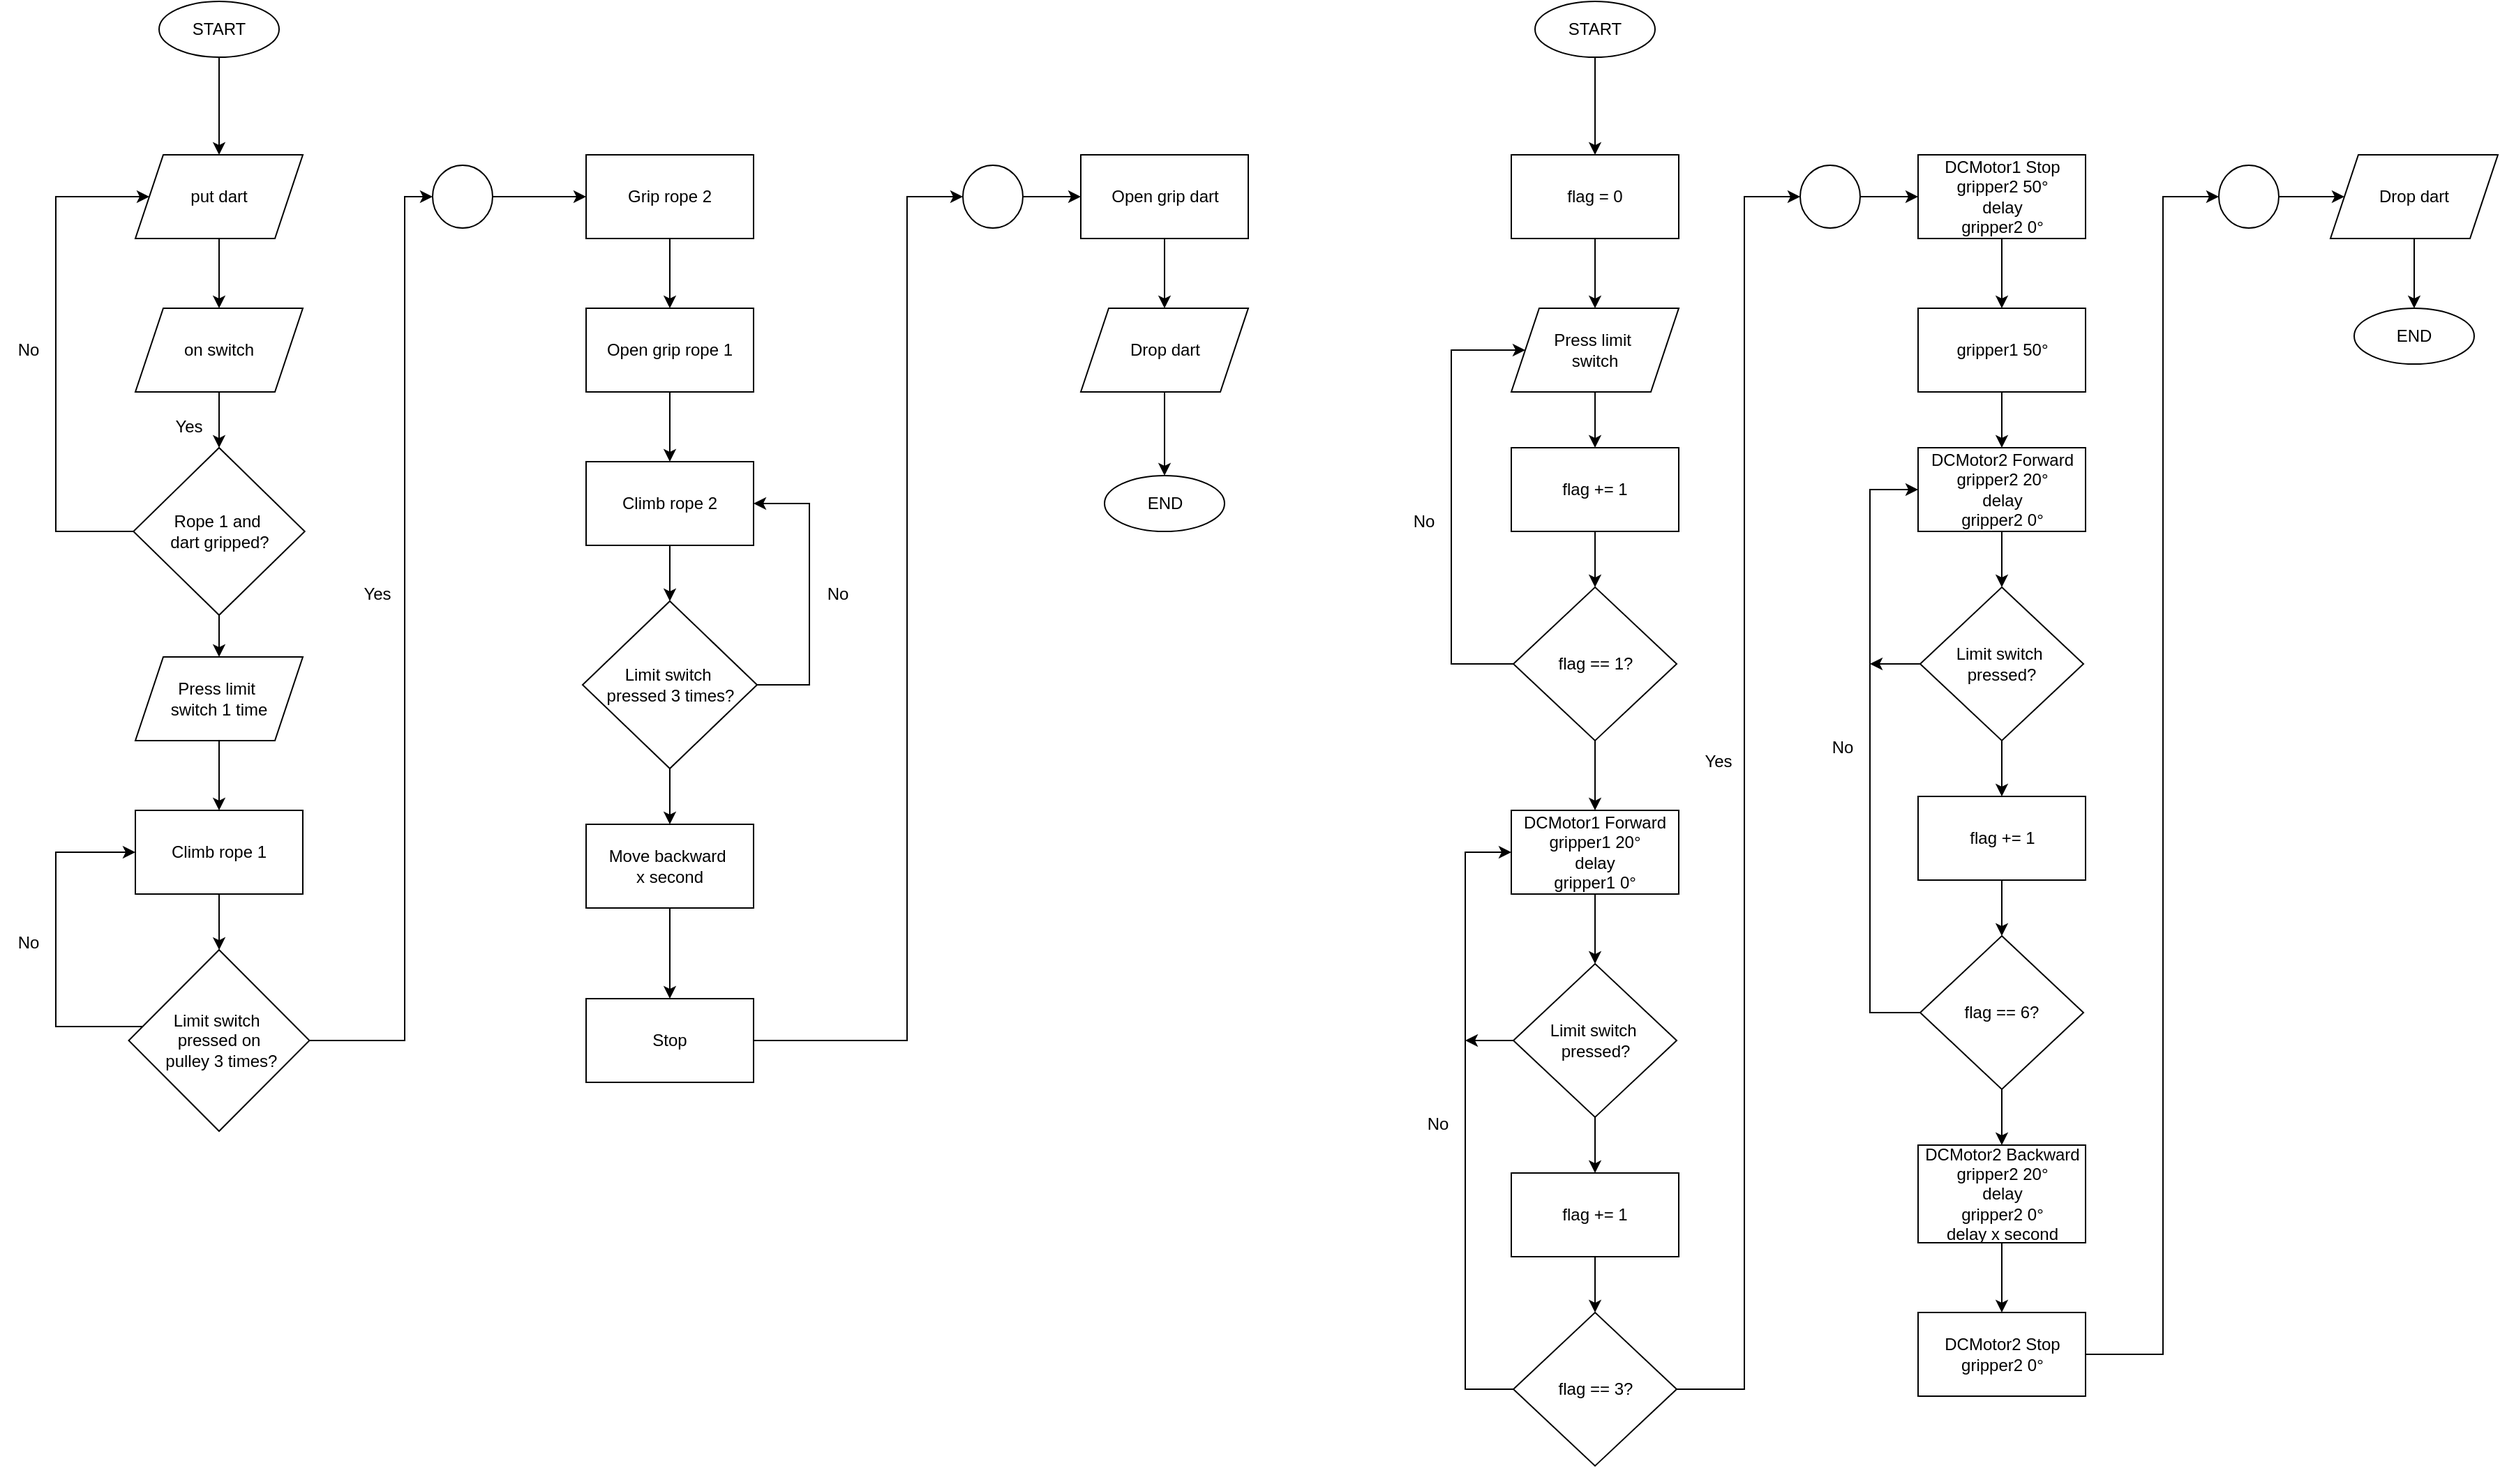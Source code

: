 <mxfile version="24.6.4" type="device">
  <diagram name="Page-1" id="tODwR5X9n59LZSlbhe1o">
    <mxGraphModel dx="2600" dy="1520" grid="1" gridSize="10" guides="1" tooltips="1" connect="1" arrows="1" fold="1" page="1" pageScale="1" pageWidth="827" pageHeight="1169" math="0" shadow="0">
      <root>
        <mxCell id="0" />
        <mxCell id="1" parent="0" />
        <mxCell id="gAvPtvqaWxuD1zK3mVrF-6" value="" style="edgeStyle=orthogonalEdgeStyle;rounded=0;orthogonalLoop=1;jettySize=auto;html=1;" edge="1" parent="1" source="gAvPtvqaWxuD1zK3mVrF-2" target="gAvPtvqaWxuD1zK3mVrF-5">
          <mxGeometry relative="1" as="geometry" />
        </mxCell>
        <mxCell id="gAvPtvqaWxuD1zK3mVrF-2" value="START" style="ellipse;whiteSpace=wrap;html=1;" vertex="1" parent="1">
          <mxGeometry x="144" y="30" width="86" height="40" as="geometry" />
        </mxCell>
        <mxCell id="gAvPtvqaWxuD1zK3mVrF-12" value="" style="edgeStyle=orthogonalEdgeStyle;rounded=0;orthogonalLoop=1;jettySize=auto;html=1;" edge="1" parent="1" source="gAvPtvqaWxuD1zK3mVrF-5" target="gAvPtvqaWxuD1zK3mVrF-11">
          <mxGeometry relative="1" as="geometry" />
        </mxCell>
        <mxCell id="gAvPtvqaWxuD1zK3mVrF-5" value="put dart" style="shape=parallelogram;perimeter=parallelogramPerimeter;whiteSpace=wrap;html=1;fixedSize=1;" vertex="1" parent="1">
          <mxGeometry x="127" y="140" width="120" height="60" as="geometry" />
        </mxCell>
        <mxCell id="gAvPtvqaWxuD1zK3mVrF-14" value="" style="edgeStyle=orthogonalEdgeStyle;rounded=0;orthogonalLoop=1;jettySize=auto;html=1;" edge="1" parent="1" source="gAvPtvqaWxuD1zK3mVrF-11" target="gAvPtvqaWxuD1zK3mVrF-13">
          <mxGeometry relative="1" as="geometry" />
        </mxCell>
        <mxCell id="gAvPtvqaWxuD1zK3mVrF-11" value="on switch" style="shape=parallelogram;perimeter=parallelogramPerimeter;whiteSpace=wrap;html=1;fixedSize=1;" vertex="1" parent="1">
          <mxGeometry x="127" y="250" width="120" height="60" as="geometry" />
        </mxCell>
        <mxCell id="gAvPtvqaWxuD1zK3mVrF-15" style="edgeStyle=orthogonalEdgeStyle;rounded=0;orthogonalLoop=1;jettySize=auto;html=1;entryX=0;entryY=0.5;entryDx=0;entryDy=0;" edge="1" parent="1" source="gAvPtvqaWxuD1zK3mVrF-13" target="gAvPtvqaWxuD1zK3mVrF-5">
          <mxGeometry relative="1" as="geometry">
            <Array as="points">
              <mxPoint x="70" y="410" />
              <mxPoint x="70" y="170" />
            </Array>
          </mxGeometry>
        </mxCell>
        <mxCell id="gAvPtvqaWxuD1zK3mVrF-18" value="" style="edgeStyle=orthogonalEdgeStyle;rounded=0;orthogonalLoop=1;jettySize=auto;html=1;" edge="1" parent="1" source="gAvPtvqaWxuD1zK3mVrF-13" target="gAvPtvqaWxuD1zK3mVrF-17">
          <mxGeometry relative="1" as="geometry" />
        </mxCell>
        <mxCell id="gAvPtvqaWxuD1zK3mVrF-13" value="Rope 1 and&amp;nbsp;&lt;div&gt;dart gripped?&lt;/div&gt;" style="rhombus;whiteSpace=wrap;html=1;" vertex="1" parent="1">
          <mxGeometry x="125.63" y="350" width="122.75" height="120" as="geometry" />
        </mxCell>
        <mxCell id="gAvPtvqaWxuD1zK3mVrF-16" value="No" style="text;html=1;align=center;verticalAlign=middle;resizable=0;points=[];autosize=1;strokeColor=none;fillColor=none;" vertex="1" parent="1">
          <mxGeometry x="30" y="265" width="40" height="30" as="geometry" />
        </mxCell>
        <mxCell id="gAvPtvqaWxuD1zK3mVrF-44" style="edgeStyle=orthogonalEdgeStyle;rounded=0;orthogonalLoop=1;jettySize=auto;html=1;entryX=0.5;entryY=0;entryDx=0;entryDy=0;" edge="1" parent="1" source="gAvPtvqaWxuD1zK3mVrF-17" target="gAvPtvqaWxuD1zK3mVrF-19">
          <mxGeometry relative="1" as="geometry" />
        </mxCell>
        <mxCell id="gAvPtvqaWxuD1zK3mVrF-17" value="Press limit&amp;nbsp;&lt;div&gt;switch 1 time&lt;/div&gt;" style="shape=parallelogram;perimeter=parallelogramPerimeter;whiteSpace=wrap;html=1;fixedSize=1;" vertex="1" parent="1">
          <mxGeometry x="127" y="500" width="120" height="60" as="geometry" />
        </mxCell>
        <mxCell id="gAvPtvqaWxuD1zK3mVrF-24" value="" style="edgeStyle=orthogonalEdgeStyle;rounded=0;orthogonalLoop=1;jettySize=auto;html=1;" edge="1" parent="1" source="gAvPtvqaWxuD1zK3mVrF-19" target="gAvPtvqaWxuD1zK3mVrF-23">
          <mxGeometry relative="1" as="geometry" />
        </mxCell>
        <mxCell id="gAvPtvqaWxuD1zK3mVrF-19" value="Climb rope 1" style="whiteSpace=wrap;html=1;" vertex="1" parent="1">
          <mxGeometry x="127" y="610" width="120" height="60" as="geometry" />
        </mxCell>
        <mxCell id="gAvPtvqaWxuD1zK3mVrF-21" value="Yes" style="text;html=1;align=center;verticalAlign=middle;resizable=0;points=[];autosize=1;strokeColor=none;fillColor=none;" vertex="1" parent="1">
          <mxGeometry x="145" y="320" width="40" height="30" as="geometry" />
        </mxCell>
        <mxCell id="gAvPtvqaWxuD1zK3mVrF-33" style="edgeStyle=orthogonalEdgeStyle;rounded=0;orthogonalLoop=1;jettySize=auto;html=1;entryX=0;entryY=0.5;entryDx=0;entryDy=0;" edge="1" parent="1" source="gAvPtvqaWxuD1zK3mVrF-23" target="gAvPtvqaWxuD1zK3mVrF-19">
          <mxGeometry relative="1" as="geometry">
            <mxPoint x="50" y="740" as="targetPoint" />
            <Array as="points">
              <mxPoint x="70" y="765" />
              <mxPoint x="70" y="640" />
            </Array>
          </mxGeometry>
        </mxCell>
        <mxCell id="gAvPtvqaWxuD1zK3mVrF-37" value="" style="edgeStyle=orthogonalEdgeStyle;rounded=0;orthogonalLoop=1;jettySize=auto;html=1;entryX=0;entryY=0.5;entryDx=0;entryDy=0;" edge="1" parent="1" source="gAvPtvqaWxuD1zK3mVrF-23" target="gAvPtvqaWxuD1zK3mVrF-36">
          <mxGeometry relative="1" as="geometry">
            <Array as="points">
              <mxPoint x="320" y="775" />
              <mxPoint x="320" y="170" />
            </Array>
          </mxGeometry>
        </mxCell>
        <mxCell id="gAvPtvqaWxuD1zK3mVrF-23" value="Limit switch&amp;nbsp;&lt;div&gt;pressed on&lt;/div&gt;&lt;div&gt;&amp;nbsp;pulley 3 times?&lt;/div&gt;" style="rhombus;whiteSpace=wrap;html=1;" vertex="1" parent="1">
          <mxGeometry x="122.25" y="710" width="129.5" height="130" as="geometry" />
        </mxCell>
        <mxCell id="gAvPtvqaWxuD1zK3mVrF-40" style="edgeStyle=orthogonalEdgeStyle;rounded=0;orthogonalLoop=1;jettySize=auto;html=1;entryX=0;entryY=0.5;entryDx=0;entryDy=0;" edge="1" parent="1" source="gAvPtvqaWxuD1zK3mVrF-36">
          <mxGeometry relative="1" as="geometry">
            <mxPoint x="450.0" y="170" as="targetPoint" />
          </mxGeometry>
        </mxCell>
        <mxCell id="gAvPtvqaWxuD1zK3mVrF-36" value="" style="ellipse;whiteSpace=wrap;html=1;" vertex="1" parent="1">
          <mxGeometry x="340" y="147.5" width="43" height="45" as="geometry" />
        </mxCell>
        <mxCell id="gAvPtvqaWxuD1zK3mVrF-38" value="No" style="text;html=1;align=center;verticalAlign=middle;resizable=0;points=[];autosize=1;strokeColor=none;fillColor=none;" vertex="1" parent="1">
          <mxGeometry x="30" y="690" width="40" height="30" as="geometry" />
        </mxCell>
        <mxCell id="gAvPtvqaWxuD1zK3mVrF-39" value="Yes" style="text;html=1;align=center;verticalAlign=middle;resizable=0;points=[];autosize=1;strokeColor=none;fillColor=none;" vertex="1" parent="1">
          <mxGeometry x="280" y="440" width="40" height="30" as="geometry" />
        </mxCell>
        <mxCell id="gAvPtvqaWxuD1zK3mVrF-47" value="" style="edgeStyle=orthogonalEdgeStyle;rounded=0;orthogonalLoop=1;jettySize=auto;html=1;" edge="1" parent="1" source="gAvPtvqaWxuD1zK3mVrF-45" target="gAvPtvqaWxuD1zK3mVrF-46">
          <mxGeometry relative="1" as="geometry" />
        </mxCell>
        <mxCell id="gAvPtvqaWxuD1zK3mVrF-45" value="Grip rope 2" style="rounded=0;whiteSpace=wrap;html=1;" vertex="1" parent="1">
          <mxGeometry x="450" y="140" width="120" height="60" as="geometry" />
        </mxCell>
        <mxCell id="gAvPtvqaWxuD1zK3mVrF-49" value="" style="edgeStyle=orthogonalEdgeStyle;rounded=0;orthogonalLoop=1;jettySize=auto;html=1;" edge="1" parent="1" source="gAvPtvqaWxuD1zK3mVrF-46" target="gAvPtvqaWxuD1zK3mVrF-48">
          <mxGeometry relative="1" as="geometry" />
        </mxCell>
        <mxCell id="gAvPtvqaWxuD1zK3mVrF-46" value="Open grip rope 1" style="whiteSpace=wrap;html=1;rounded=0;" vertex="1" parent="1">
          <mxGeometry x="450" y="250" width="120" height="60" as="geometry" />
        </mxCell>
        <mxCell id="gAvPtvqaWxuD1zK3mVrF-51" value="" style="edgeStyle=orthogonalEdgeStyle;rounded=0;orthogonalLoop=1;jettySize=auto;html=1;" edge="1" parent="1" source="gAvPtvqaWxuD1zK3mVrF-48" target="gAvPtvqaWxuD1zK3mVrF-50">
          <mxGeometry relative="1" as="geometry" />
        </mxCell>
        <mxCell id="gAvPtvqaWxuD1zK3mVrF-48" value="Climb rope 2" style="whiteSpace=wrap;html=1;rounded=0;" vertex="1" parent="1">
          <mxGeometry x="450" y="360" width="120" height="60" as="geometry" />
        </mxCell>
        <mxCell id="gAvPtvqaWxuD1zK3mVrF-52" style="edgeStyle=orthogonalEdgeStyle;rounded=0;orthogonalLoop=1;jettySize=auto;html=1;entryX=1;entryY=0.5;entryDx=0;entryDy=0;" edge="1" parent="1" source="gAvPtvqaWxuD1zK3mVrF-50" target="gAvPtvqaWxuD1zK3mVrF-48">
          <mxGeometry relative="1" as="geometry">
            <Array as="points">
              <mxPoint x="610" y="520" />
              <mxPoint x="610" y="390" />
            </Array>
          </mxGeometry>
        </mxCell>
        <mxCell id="gAvPtvqaWxuD1zK3mVrF-55" value="" style="edgeStyle=orthogonalEdgeStyle;rounded=0;orthogonalLoop=1;jettySize=auto;html=1;" edge="1" parent="1" source="gAvPtvqaWxuD1zK3mVrF-50" target="gAvPtvqaWxuD1zK3mVrF-54">
          <mxGeometry relative="1" as="geometry" />
        </mxCell>
        <mxCell id="gAvPtvqaWxuD1zK3mVrF-50" value="Limit switch&amp;nbsp;&lt;div&gt;pressed 3 times?&lt;/div&gt;" style="rhombus;whiteSpace=wrap;html=1;rounded=0;" vertex="1" parent="1">
          <mxGeometry x="447.5" y="460" width="125" height="120" as="geometry" />
        </mxCell>
        <mxCell id="gAvPtvqaWxuD1zK3mVrF-53" value="No" style="text;html=1;align=center;verticalAlign=middle;resizable=0;points=[];autosize=1;strokeColor=none;fillColor=none;" vertex="1" parent="1">
          <mxGeometry x="610" y="440" width="40" height="30" as="geometry" />
        </mxCell>
        <mxCell id="gAvPtvqaWxuD1zK3mVrF-59" value="" style="edgeStyle=orthogonalEdgeStyle;rounded=0;orthogonalLoop=1;jettySize=auto;html=1;" edge="1" parent="1" source="gAvPtvqaWxuD1zK3mVrF-54" target="gAvPtvqaWxuD1zK3mVrF-58">
          <mxGeometry relative="1" as="geometry" />
        </mxCell>
        <mxCell id="gAvPtvqaWxuD1zK3mVrF-54" value="Move backward&amp;nbsp;&lt;div&gt;x second&lt;/div&gt;" style="whiteSpace=wrap;html=1;rounded=0;" vertex="1" parent="1">
          <mxGeometry x="450" y="620" width="120" height="60" as="geometry" />
        </mxCell>
        <mxCell id="gAvPtvqaWxuD1zK3mVrF-64" style="edgeStyle=orthogonalEdgeStyle;rounded=0;orthogonalLoop=1;jettySize=auto;html=1;" edge="1" parent="1" source="gAvPtvqaWxuD1zK3mVrF-58" target="gAvPtvqaWxuD1zK3mVrF-63">
          <mxGeometry relative="1" as="geometry">
            <Array as="points">
              <mxPoint x="680" y="775" />
              <mxPoint x="680" y="170" />
            </Array>
          </mxGeometry>
        </mxCell>
        <mxCell id="gAvPtvqaWxuD1zK3mVrF-58" value="Stop" style="whiteSpace=wrap;html=1;rounded=0;" vertex="1" parent="1">
          <mxGeometry x="450" y="745" width="120" height="60" as="geometry" />
        </mxCell>
        <mxCell id="gAvPtvqaWxuD1zK3mVrF-71" value="" style="edgeStyle=orthogonalEdgeStyle;rounded=0;orthogonalLoop=1;jettySize=auto;html=1;" edge="1" parent="1" source="gAvPtvqaWxuD1zK3mVrF-63" target="gAvPtvqaWxuD1zK3mVrF-70">
          <mxGeometry relative="1" as="geometry" />
        </mxCell>
        <mxCell id="gAvPtvqaWxuD1zK3mVrF-63" value="" style="ellipse;whiteSpace=wrap;html=1;" vertex="1" parent="1">
          <mxGeometry x="720" y="147.5" width="43" height="45" as="geometry" />
        </mxCell>
        <mxCell id="gAvPtvqaWxuD1zK3mVrF-73" value="" style="edgeStyle=orthogonalEdgeStyle;rounded=0;orthogonalLoop=1;jettySize=auto;html=1;" edge="1" parent="1" source="gAvPtvqaWxuD1zK3mVrF-70" target="gAvPtvqaWxuD1zK3mVrF-72">
          <mxGeometry relative="1" as="geometry" />
        </mxCell>
        <mxCell id="gAvPtvqaWxuD1zK3mVrF-70" value="Open grip dart" style="whiteSpace=wrap;html=1;" vertex="1" parent="1">
          <mxGeometry x="804.5" y="140" width="120" height="60" as="geometry" />
        </mxCell>
        <mxCell id="gAvPtvqaWxuD1zK3mVrF-75" style="edgeStyle=orthogonalEdgeStyle;rounded=0;orthogonalLoop=1;jettySize=auto;html=1;entryX=0.5;entryY=0;entryDx=0;entryDy=0;" edge="1" parent="1" source="gAvPtvqaWxuD1zK3mVrF-72" target="gAvPtvqaWxuD1zK3mVrF-74">
          <mxGeometry relative="1" as="geometry" />
        </mxCell>
        <mxCell id="gAvPtvqaWxuD1zK3mVrF-72" value="Drop dart" style="shape=parallelogram;perimeter=parallelogramPerimeter;whiteSpace=wrap;html=1;fixedSize=1;" vertex="1" parent="1">
          <mxGeometry x="804.5" y="250" width="120" height="60" as="geometry" />
        </mxCell>
        <mxCell id="gAvPtvqaWxuD1zK3mVrF-74" value="END" style="ellipse;whiteSpace=wrap;html=1;" vertex="1" parent="1">
          <mxGeometry x="821.5" y="370" width="86" height="40" as="geometry" />
        </mxCell>
        <mxCell id="gAvPtvqaWxuD1zK3mVrF-78" value="" style="edgeStyle=orthogonalEdgeStyle;rounded=0;orthogonalLoop=1;jettySize=auto;html=1;" edge="1" parent="1" source="gAvPtvqaWxuD1zK3mVrF-76" target="gAvPtvqaWxuD1zK3mVrF-77">
          <mxGeometry relative="1" as="geometry" />
        </mxCell>
        <mxCell id="gAvPtvqaWxuD1zK3mVrF-76" value="START" style="ellipse;whiteSpace=wrap;html=1;" vertex="1" parent="1">
          <mxGeometry x="1130" y="30" width="86" height="40" as="geometry" />
        </mxCell>
        <mxCell id="gAvPtvqaWxuD1zK3mVrF-82" value="" style="edgeStyle=orthogonalEdgeStyle;rounded=0;orthogonalLoop=1;jettySize=auto;html=1;" edge="1" parent="1" source="gAvPtvqaWxuD1zK3mVrF-77" target="gAvPtvqaWxuD1zK3mVrF-81">
          <mxGeometry relative="1" as="geometry" />
        </mxCell>
        <mxCell id="gAvPtvqaWxuD1zK3mVrF-77" value="flag = 0" style="whiteSpace=wrap;html=1;" vertex="1" parent="1">
          <mxGeometry x="1113" y="140" width="120" height="60" as="geometry" />
        </mxCell>
        <mxCell id="gAvPtvqaWxuD1zK3mVrF-84" value="" style="edgeStyle=orthogonalEdgeStyle;rounded=0;orthogonalLoop=1;jettySize=auto;html=1;" edge="1" parent="1" source="gAvPtvqaWxuD1zK3mVrF-81" target="gAvPtvqaWxuD1zK3mVrF-83">
          <mxGeometry relative="1" as="geometry" />
        </mxCell>
        <mxCell id="gAvPtvqaWxuD1zK3mVrF-81" value="Press limit&amp;nbsp;&lt;div&gt;switch&lt;/div&gt;" style="shape=parallelogram;perimeter=parallelogramPerimeter;whiteSpace=wrap;html=1;fixedSize=1;" vertex="1" parent="1">
          <mxGeometry x="1113" y="250" width="120" height="60" as="geometry" />
        </mxCell>
        <mxCell id="gAvPtvqaWxuD1zK3mVrF-86" value="" style="edgeStyle=orthogonalEdgeStyle;rounded=0;orthogonalLoop=1;jettySize=auto;html=1;" edge="1" parent="1" source="gAvPtvqaWxuD1zK3mVrF-83" target="gAvPtvqaWxuD1zK3mVrF-85">
          <mxGeometry relative="1" as="geometry" />
        </mxCell>
        <mxCell id="gAvPtvqaWxuD1zK3mVrF-83" value="flag += 1" style="whiteSpace=wrap;html=1;" vertex="1" parent="1">
          <mxGeometry x="1113" y="350" width="120" height="60" as="geometry" />
        </mxCell>
        <mxCell id="gAvPtvqaWxuD1zK3mVrF-87" style="edgeStyle=orthogonalEdgeStyle;rounded=0;orthogonalLoop=1;jettySize=auto;html=1;entryX=0;entryY=0.5;entryDx=0;entryDy=0;" edge="1" parent="1" source="gAvPtvqaWxuD1zK3mVrF-85" target="gAvPtvqaWxuD1zK3mVrF-81">
          <mxGeometry relative="1" as="geometry">
            <Array as="points">
              <mxPoint x="1070" y="505" />
              <mxPoint x="1070" y="280" />
            </Array>
          </mxGeometry>
        </mxCell>
        <mxCell id="gAvPtvqaWxuD1zK3mVrF-90" value="" style="edgeStyle=orthogonalEdgeStyle;rounded=0;orthogonalLoop=1;jettySize=auto;html=1;" edge="1" parent="1" source="gAvPtvqaWxuD1zK3mVrF-85" target="gAvPtvqaWxuD1zK3mVrF-89">
          <mxGeometry relative="1" as="geometry" />
        </mxCell>
        <mxCell id="gAvPtvqaWxuD1zK3mVrF-85" value="flag == 1?" style="rhombus;whiteSpace=wrap;html=1;" vertex="1" parent="1">
          <mxGeometry x="1114.5" y="450" width="117" height="110" as="geometry" />
        </mxCell>
        <mxCell id="gAvPtvqaWxuD1zK3mVrF-88" value="No" style="text;html=1;align=center;verticalAlign=middle;resizable=0;points=[];autosize=1;strokeColor=none;fillColor=none;" vertex="1" parent="1">
          <mxGeometry x="1030" y="388" width="40" height="30" as="geometry" />
        </mxCell>
        <mxCell id="gAvPtvqaWxuD1zK3mVrF-94" value="" style="edgeStyle=orthogonalEdgeStyle;rounded=0;orthogonalLoop=1;jettySize=auto;html=1;" edge="1" parent="1" source="gAvPtvqaWxuD1zK3mVrF-89">
          <mxGeometry relative="1" as="geometry">
            <mxPoint x="1173" y="720" as="targetPoint" />
          </mxGeometry>
        </mxCell>
        <mxCell id="gAvPtvqaWxuD1zK3mVrF-89" value="DCMotor1 Forward&lt;div&gt;gripper1 20°&lt;/div&gt;&lt;div&gt;delay&lt;/div&gt;&lt;div&gt;gripper1 0°&lt;/div&gt;" style="whiteSpace=wrap;html=1;" vertex="1" parent="1">
          <mxGeometry x="1113" y="610" width="120" height="60" as="geometry" />
        </mxCell>
        <mxCell id="gAvPtvqaWxuD1zK3mVrF-100" value="" style="edgeStyle=orthogonalEdgeStyle;rounded=0;orthogonalLoop=1;jettySize=auto;html=1;entryX=0;entryY=0.5;entryDx=0;entryDy=0;exitX=1;exitY=0.5;exitDx=0;exitDy=0;" edge="1" parent="1" source="gAvPtvqaWxuD1zK3mVrF-104" target="gAvPtvqaWxuD1zK3mVrF-101">
          <mxGeometry relative="1" as="geometry">
            <mxPoint x="1290" y="810" as="sourcePoint" />
            <mxPoint x="1300" y="160" as="targetPoint" />
            <Array as="points">
              <mxPoint x="1280" y="1025" />
              <mxPoint x="1280" y="170" />
            </Array>
          </mxGeometry>
        </mxCell>
        <mxCell id="gAvPtvqaWxuD1zK3mVrF-105" style="edgeStyle=orthogonalEdgeStyle;rounded=0;orthogonalLoop=1;jettySize=auto;html=1;entryX=0.5;entryY=0;entryDx=0;entryDy=0;" edge="1" parent="1" source="gAvPtvqaWxuD1zK3mVrF-106" target="gAvPtvqaWxuD1zK3mVrF-104">
          <mxGeometry relative="1" as="geometry" />
        </mxCell>
        <mxCell id="gAvPtvqaWxuD1zK3mVrF-110" style="edgeStyle=orthogonalEdgeStyle;rounded=0;orthogonalLoop=1;jettySize=auto;html=1;" edge="1" parent="1" source="gAvPtvqaWxuD1zK3mVrF-95">
          <mxGeometry relative="1" as="geometry">
            <mxPoint x="1080" y="775" as="targetPoint" />
          </mxGeometry>
        </mxCell>
        <mxCell id="gAvPtvqaWxuD1zK3mVrF-95" value="Limit switch&amp;nbsp;&lt;div&gt;pressed?&lt;/div&gt;" style="rhombus;whiteSpace=wrap;html=1;" vertex="1" parent="1">
          <mxGeometry x="1114.5" y="720" width="117" height="110" as="geometry" />
        </mxCell>
        <mxCell id="gAvPtvqaWxuD1zK3mVrF-113" value="" style="edgeStyle=orthogonalEdgeStyle;rounded=0;orthogonalLoop=1;jettySize=auto;html=1;" edge="1" parent="1" source="gAvPtvqaWxuD1zK3mVrF-101" target="gAvPtvqaWxuD1zK3mVrF-112">
          <mxGeometry relative="1" as="geometry" />
        </mxCell>
        <mxCell id="gAvPtvqaWxuD1zK3mVrF-101" value="" style="ellipse;whiteSpace=wrap;html=1;" vertex="1" parent="1">
          <mxGeometry x="1320" y="147.5" width="43" height="45" as="geometry" />
        </mxCell>
        <mxCell id="gAvPtvqaWxuD1zK3mVrF-108" style="edgeStyle=orthogonalEdgeStyle;rounded=0;orthogonalLoop=1;jettySize=auto;html=1;entryX=0;entryY=0.5;entryDx=0;entryDy=0;" edge="1" parent="1" source="gAvPtvqaWxuD1zK3mVrF-104" target="gAvPtvqaWxuD1zK3mVrF-89">
          <mxGeometry relative="1" as="geometry">
            <mxPoint x="1070" y="640" as="targetPoint" />
            <Array as="points">
              <mxPoint x="1080" y="1025" />
              <mxPoint x="1080" y="640" />
            </Array>
          </mxGeometry>
        </mxCell>
        <mxCell id="gAvPtvqaWxuD1zK3mVrF-104" value="flag == 3?" style="rhombus;whiteSpace=wrap;html=1;" vertex="1" parent="1">
          <mxGeometry x="1114.5" y="970" width="117" height="110" as="geometry" />
        </mxCell>
        <mxCell id="gAvPtvqaWxuD1zK3mVrF-107" value="" style="edgeStyle=orthogonalEdgeStyle;rounded=0;orthogonalLoop=1;jettySize=auto;html=1;entryX=0.5;entryY=0;entryDx=0;entryDy=0;" edge="1" parent="1" source="gAvPtvqaWxuD1zK3mVrF-95" target="gAvPtvqaWxuD1zK3mVrF-106">
          <mxGeometry relative="1" as="geometry">
            <mxPoint x="1173" y="830" as="sourcePoint" />
            <mxPoint x="1173" y="980" as="targetPoint" />
          </mxGeometry>
        </mxCell>
        <mxCell id="gAvPtvqaWxuD1zK3mVrF-106" value="flag += 1" style="whiteSpace=wrap;html=1;" vertex="1" parent="1">
          <mxGeometry x="1113" y="870" width="120" height="60" as="geometry" />
        </mxCell>
        <mxCell id="gAvPtvqaWxuD1zK3mVrF-109" value="No" style="text;html=1;align=center;verticalAlign=middle;resizable=0;points=[];autosize=1;strokeColor=none;fillColor=none;" vertex="1" parent="1">
          <mxGeometry x="1040" y="820" width="40" height="30" as="geometry" />
        </mxCell>
        <mxCell id="gAvPtvqaWxuD1zK3mVrF-111" value="Yes" style="text;html=1;align=center;verticalAlign=middle;resizable=0;points=[];autosize=1;strokeColor=none;fillColor=none;" vertex="1" parent="1">
          <mxGeometry x="1241" y="560" width="40" height="30" as="geometry" />
        </mxCell>
        <mxCell id="gAvPtvqaWxuD1zK3mVrF-115" value="" style="edgeStyle=orthogonalEdgeStyle;rounded=0;orthogonalLoop=1;jettySize=auto;html=1;" edge="1" parent="1" source="gAvPtvqaWxuD1zK3mVrF-112" target="gAvPtvqaWxuD1zK3mVrF-114">
          <mxGeometry relative="1" as="geometry" />
        </mxCell>
        <mxCell id="gAvPtvqaWxuD1zK3mVrF-112" value="&lt;div&gt;DCMotor1 Stop&lt;/div&gt;gripper2 50°&lt;div&gt;delay&lt;/div&gt;&lt;div&gt;gripper2 0&lt;span style=&quot;background-color: initial;&quot;&gt;°&lt;/span&gt;&lt;/div&gt;" style="whiteSpace=wrap;html=1;" vertex="1" parent="1">
          <mxGeometry x="1404.5" y="140" width="120" height="60" as="geometry" />
        </mxCell>
        <mxCell id="gAvPtvqaWxuD1zK3mVrF-117" value="" style="edgeStyle=orthogonalEdgeStyle;rounded=0;orthogonalLoop=1;jettySize=auto;html=1;" edge="1" parent="1" source="gAvPtvqaWxuD1zK3mVrF-114" target="gAvPtvqaWxuD1zK3mVrF-116">
          <mxGeometry relative="1" as="geometry" />
        </mxCell>
        <mxCell id="gAvPtvqaWxuD1zK3mVrF-114" value="gripper1 50°" style="whiteSpace=wrap;html=1;" vertex="1" parent="1">
          <mxGeometry x="1404.5" y="250" width="120" height="60" as="geometry" />
        </mxCell>
        <mxCell id="gAvPtvqaWxuD1zK3mVrF-119" value="" style="edgeStyle=orthogonalEdgeStyle;rounded=0;orthogonalLoop=1;jettySize=auto;html=1;" edge="1" parent="1" source="gAvPtvqaWxuD1zK3mVrF-116">
          <mxGeometry relative="1" as="geometry">
            <mxPoint x="1464.5" y="450" as="targetPoint" />
          </mxGeometry>
        </mxCell>
        <mxCell id="gAvPtvqaWxuD1zK3mVrF-116" value="DCMotor2 Forward&lt;div&gt;gripper2 20&lt;span style=&quot;background-color: initial;&quot;&gt;°&lt;br&gt;delay&lt;/span&gt;&lt;/div&gt;&lt;div&gt;&lt;span style=&quot;background-color: initial;&quot;&gt;gripper2 0&lt;/span&gt;&lt;span style=&quot;background-color: initial;&quot;&gt;°&lt;/span&gt;&lt;/div&gt;" style="whiteSpace=wrap;html=1;" vertex="1" parent="1">
          <mxGeometry x="1404.5" y="350" width="120" height="60" as="geometry" />
        </mxCell>
        <mxCell id="gAvPtvqaWxuD1zK3mVrF-126" style="edgeStyle=orthogonalEdgeStyle;rounded=0;orthogonalLoop=1;jettySize=auto;html=1;entryX=0.5;entryY=0;entryDx=0;entryDy=0;" edge="1" parent="1" source="gAvPtvqaWxuD1zK3mVrF-120" target="gAvPtvqaWxuD1zK3mVrF-122">
          <mxGeometry relative="1" as="geometry" />
        </mxCell>
        <mxCell id="gAvPtvqaWxuD1zK3mVrF-130" style="edgeStyle=orthogonalEdgeStyle;rounded=0;orthogonalLoop=1;jettySize=auto;html=1;" edge="1" parent="1" source="gAvPtvqaWxuD1zK3mVrF-120">
          <mxGeometry relative="1" as="geometry">
            <mxPoint x="1370" y="505" as="targetPoint" />
          </mxGeometry>
        </mxCell>
        <mxCell id="gAvPtvqaWxuD1zK3mVrF-120" value="Limit switch&amp;nbsp;&lt;div&gt;pressed?&lt;/div&gt;" style="rhombus;whiteSpace=wrap;html=1;" vertex="1" parent="1">
          <mxGeometry x="1406" y="450" width="117" height="110" as="geometry" />
        </mxCell>
        <mxCell id="gAvPtvqaWxuD1zK3mVrF-123" style="edgeStyle=orthogonalEdgeStyle;rounded=0;orthogonalLoop=1;jettySize=auto;html=1;entryX=0;entryY=0.5;entryDx=0;entryDy=0;" edge="1" parent="1" source="gAvPtvqaWxuD1zK3mVrF-121" target="gAvPtvqaWxuD1zK3mVrF-116">
          <mxGeometry relative="1" as="geometry">
            <mxPoint x="1370" y="380.0" as="targetPoint" />
            <Array as="points">
              <mxPoint x="1370" y="755" />
              <mxPoint x="1370" y="380" />
            </Array>
          </mxGeometry>
        </mxCell>
        <mxCell id="gAvPtvqaWxuD1zK3mVrF-129" value="" style="edgeStyle=orthogonalEdgeStyle;rounded=0;orthogonalLoop=1;jettySize=auto;html=1;" edge="1" parent="1" source="gAvPtvqaWxuD1zK3mVrF-121" target="gAvPtvqaWxuD1zK3mVrF-128">
          <mxGeometry relative="1" as="geometry" />
        </mxCell>
        <mxCell id="gAvPtvqaWxuD1zK3mVrF-121" value="flag == 6?" style="rhombus;whiteSpace=wrap;html=1;" vertex="1" parent="1">
          <mxGeometry x="1406" y="700" width="117" height="110" as="geometry" />
        </mxCell>
        <mxCell id="gAvPtvqaWxuD1zK3mVrF-127" style="edgeStyle=orthogonalEdgeStyle;rounded=0;orthogonalLoop=1;jettySize=auto;html=1;entryX=0.5;entryY=0;entryDx=0;entryDy=0;" edge="1" parent="1" source="gAvPtvqaWxuD1zK3mVrF-122" target="gAvPtvqaWxuD1zK3mVrF-121">
          <mxGeometry relative="1" as="geometry" />
        </mxCell>
        <mxCell id="gAvPtvqaWxuD1zK3mVrF-122" value="flag += 1" style="whiteSpace=wrap;html=1;" vertex="1" parent="1">
          <mxGeometry x="1404.5" y="600" width="120" height="60" as="geometry" />
        </mxCell>
        <mxCell id="gAvPtvqaWxuD1zK3mVrF-124" value="No" style="text;html=1;align=center;verticalAlign=middle;resizable=0;points=[];autosize=1;strokeColor=none;fillColor=none;" vertex="1" parent="1">
          <mxGeometry x="1330" y="550" width="40" height="30" as="geometry" />
        </mxCell>
        <mxCell id="gAvPtvqaWxuD1zK3mVrF-132" value="" style="edgeStyle=orthogonalEdgeStyle;rounded=0;orthogonalLoop=1;jettySize=auto;html=1;" edge="1" parent="1" source="gAvPtvqaWxuD1zK3mVrF-128" target="gAvPtvqaWxuD1zK3mVrF-131">
          <mxGeometry relative="1" as="geometry" />
        </mxCell>
        <mxCell id="gAvPtvqaWxuD1zK3mVrF-128" value="DCMotor2 Backward&lt;br&gt;&lt;div&gt;gripper2 20&lt;span style=&quot;background-color: initial;&quot;&gt;°&lt;br&gt;delay&lt;/span&gt;&lt;/div&gt;&lt;div&gt;&lt;span style=&quot;background-color: initial;&quot;&gt;gripper2 0&lt;/span&gt;&lt;span style=&quot;background-color: initial;&quot;&gt;°&lt;/span&gt;&lt;/div&gt;&lt;div&gt;&lt;span style=&quot;background-color: initial;&quot;&gt;delay x second&lt;/span&gt;&lt;/div&gt;" style="whiteSpace=wrap;html=1;" vertex="1" parent="1">
          <mxGeometry x="1404.5" y="850" width="120" height="70" as="geometry" />
        </mxCell>
        <mxCell id="gAvPtvqaWxuD1zK3mVrF-134" style="edgeStyle=orthogonalEdgeStyle;rounded=0;orthogonalLoop=1;jettySize=auto;html=1;entryX=0;entryY=0.5;entryDx=0;entryDy=0;" edge="1" parent="1" source="gAvPtvqaWxuD1zK3mVrF-131" target="gAvPtvqaWxuD1zK3mVrF-133">
          <mxGeometry relative="1" as="geometry">
            <Array as="points">
              <mxPoint x="1580" y="1000" />
              <mxPoint x="1580" y="170" />
            </Array>
          </mxGeometry>
        </mxCell>
        <mxCell id="gAvPtvqaWxuD1zK3mVrF-131" value="DCMotor2 Stop&lt;br&gt;gripper2 &lt;span style=&quot;background-color: initial;&quot;&gt;0&lt;/span&gt;&lt;span style=&quot;background-color: initial;&quot;&gt;°&lt;/span&gt;" style="whiteSpace=wrap;html=1;" vertex="1" parent="1">
          <mxGeometry x="1404.5" y="970" width="120" height="60" as="geometry" />
        </mxCell>
        <mxCell id="gAvPtvqaWxuD1zK3mVrF-136" value="" style="edgeStyle=orthogonalEdgeStyle;rounded=0;orthogonalLoop=1;jettySize=auto;html=1;" edge="1" parent="1" source="gAvPtvqaWxuD1zK3mVrF-133" target="gAvPtvqaWxuD1zK3mVrF-135">
          <mxGeometry relative="1" as="geometry" />
        </mxCell>
        <mxCell id="gAvPtvqaWxuD1zK3mVrF-133" value="" style="ellipse;whiteSpace=wrap;html=1;" vertex="1" parent="1">
          <mxGeometry x="1620" y="147.5" width="43" height="45" as="geometry" />
        </mxCell>
        <mxCell id="gAvPtvqaWxuD1zK3mVrF-138" value="" style="edgeStyle=orthogonalEdgeStyle;rounded=0;orthogonalLoop=1;jettySize=auto;html=1;" edge="1" parent="1" source="gAvPtvqaWxuD1zK3mVrF-135">
          <mxGeometry relative="1" as="geometry">
            <mxPoint x="1760" y="250" as="targetPoint" />
          </mxGeometry>
        </mxCell>
        <mxCell id="gAvPtvqaWxuD1zK3mVrF-135" value="Drop dart" style="shape=parallelogram;perimeter=parallelogramPerimeter;whiteSpace=wrap;html=1;fixedSize=1;" vertex="1" parent="1">
          <mxGeometry x="1700" y="140" width="120" height="60" as="geometry" />
        </mxCell>
        <mxCell id="gAvPtvqaWxuD1zK3mVrF-139" value="END" style="ellipse;whiteSpace=wrap;html=1;" vertex="1" parent="1">
          <mxGeometry x="1717" y="250" width="86" height="40" as="geometry" />
        </mxCell>
      </root>
    </mxGraphModel>
  </diagram>
</mxfile>
